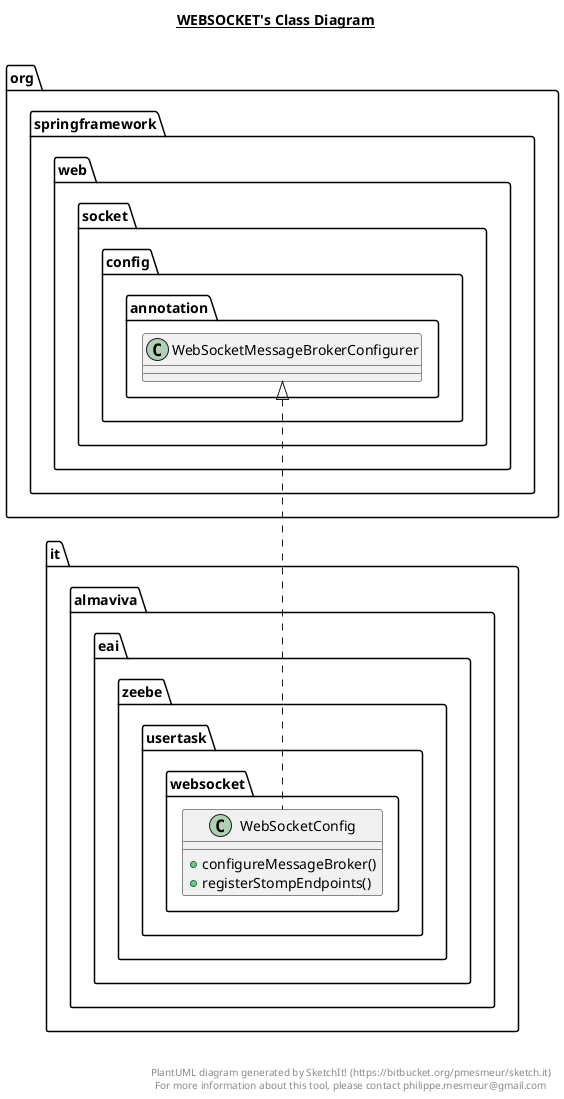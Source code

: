 @startuml

title __WEBSOCKET's Class Diagram__\n

  namespace it.almaviva.eai.zeebe.usertask {
    namespace websocket {
      class it.almaviva.eai.zeebe.usertask.websocket.WebSocketConfig {
          + configureMessageBroker()
          + registerStompEndpoints()
      }
    }
  }
  

  it.almaviva.eai.zeebe.usertask.websocket.WebSocketConfig .up.|> org.springframework.web.socket.config.annotation.WebSocketMessageBrokerConfigurer


right footer


PlantUML diagram generated by SketchIt! (https://bitbucket.org/pmesmeur/sketch.it)
For more information about this tool, please contact philippe.mesmeur@gmail.com
endfooter

@enduml

